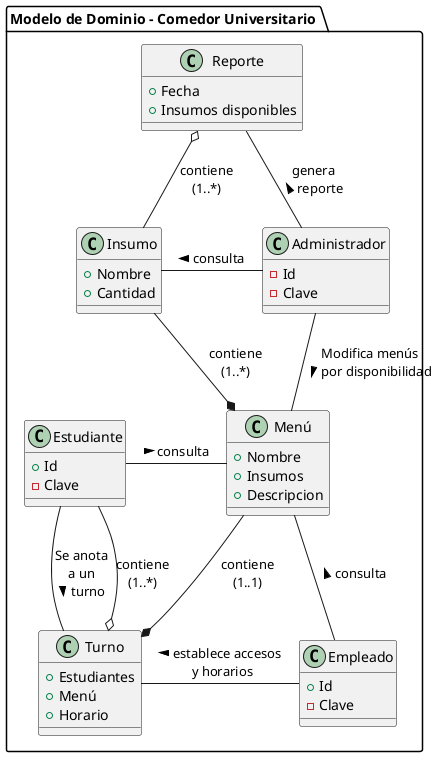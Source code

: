 @startuml Modelo Del Dominio

package "Modelo de Dominio - Comedor Universitario " {
    class Insumo {
        +Nombre
        +Cantidad
    }
    class Administrador {
        -Id
        -Clave
    }
    class Reporte{
        +Fecha
        +Insumos disponibles
    }
    class Estudiante{
        +Id
        -Clave
    }
    class Menú{
        +Nombre
        +Insumos
        +Descripcion 
    }
    class Turno{
        +Estudiantes
        +Menú
        +Horario
    }
    class Empleado{
        +Id
        -Clave
    }
}


Insumo - Administrador : consulta <
Reporte -- Administrador : genera\nreporte <
Reporte  o-- Insumo : contiene\n(1..*)
Insumo --* Menú : contiene\n(1..*)
Administrador -- Menú : Modifica menús\npor disponibilidad >
Estudiante - Menú : consulta >
Estudiante -- Turno : Se anota\n a un \nturno >
Estudiante --o Turno : contiene\n(1..*)
Menú --* Turno : contiene\n(1..1)
Turno - Empleado : < establece accesos\n y horarios 
Menú -- Empleado : consulta <

@enduml
